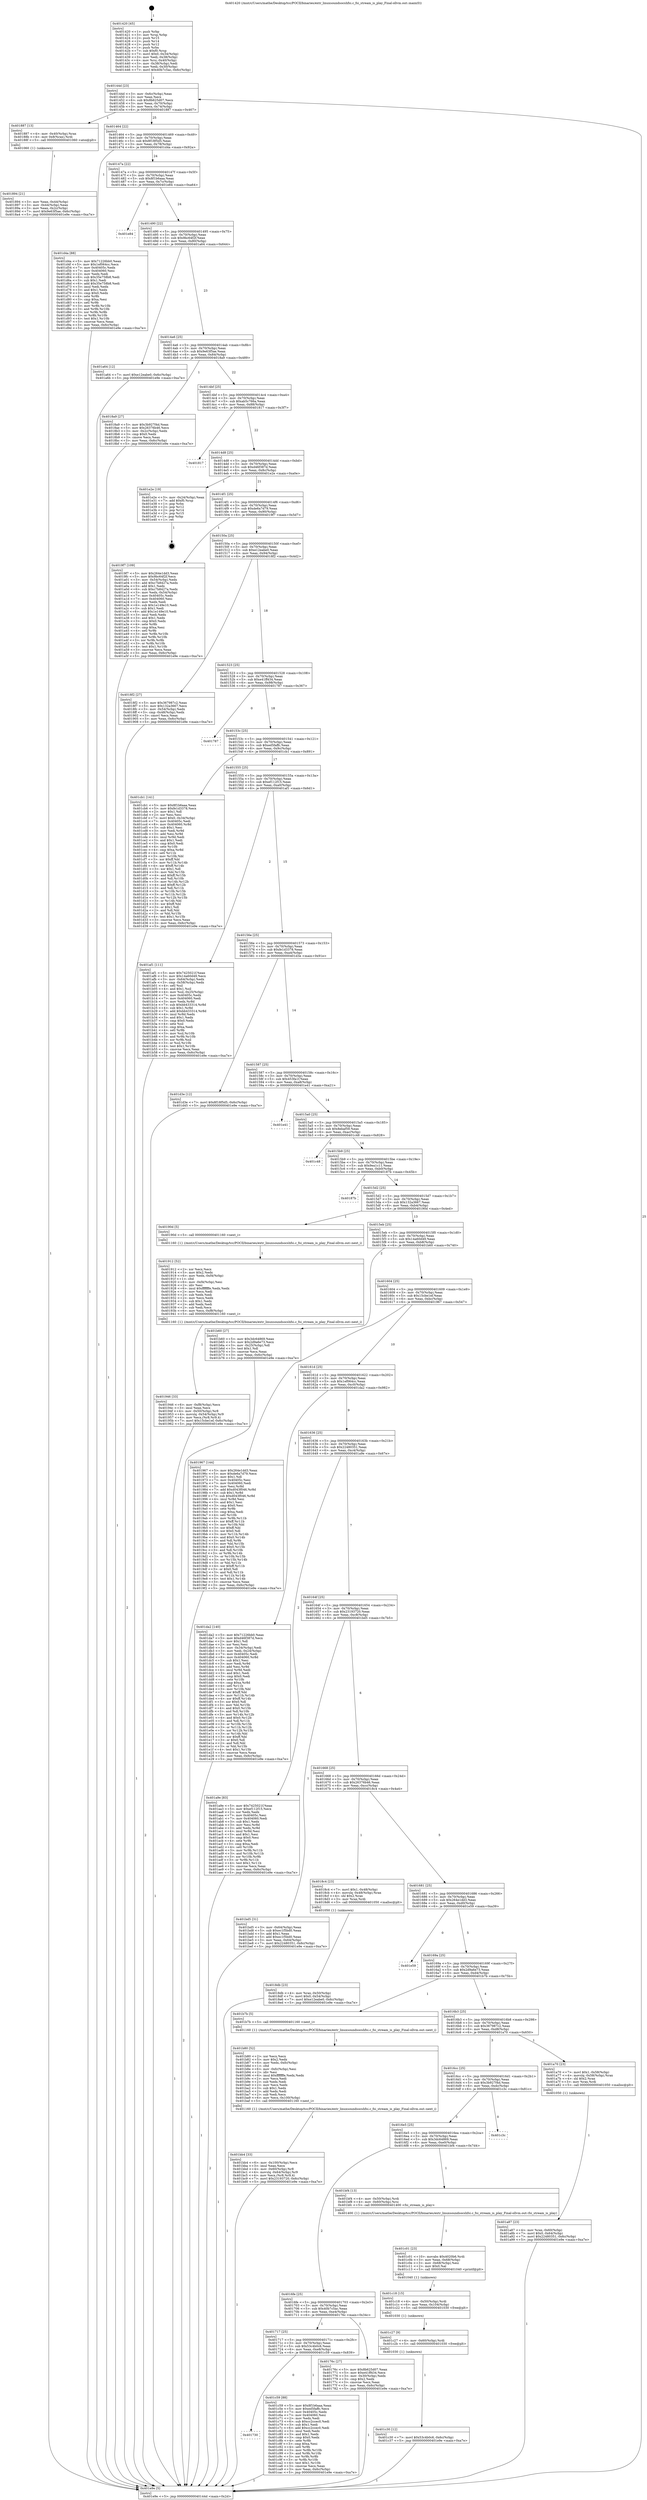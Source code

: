 digraph "0x401420" {
  label = "0x401420 (/mnt/c/Users/mathe/Desktop/tcc/POCII/binaries/extr_linuxsoundsocshfsi.c_fsi_stream_is_play_Final-ollvm.out::main(0))"
  labelloc = "t"
  node[shape=record]

  Entry [label="",width=0.3,height=0.3,shape=circle,fillcolor=black,style=filled]
  "0x40144d" [label="{
     0x40144d [23]\l
     | [instrs]\l
     &nbsp;&nbsp;0x40144d \<+3\>: mov -0x6c(%rbp),%eax\l
     &nbsp;&nbsp;0x401450 \<+2\>: mov %eax,%ecx\l
     &nbsp;&nbsp;0x401452 \<+6\>: sub $0x8b625d07,%ecx\l
     &nbsp;&nbsp;0x401458 \<+3\>: mov %eax,-0x70(%rbp)\l
     &nbsp;&nbsp;0x40145b \<+3\>: mov %ecx,-0x74(%rbp)\l
     &nbsp;&nbsp;0x40145e \<+6\>: je 0000000000401887 \<main+0x467\>\l
  }"]
  "0x401887" [label="{
     0x401887 [13]\l
     | [instrs]\l
     &nbsp;&nbsp;0x401887 \<+4\>: mov -0x40(%rbp),%rax\l
     &nbsp;&nbsp;0x40188b \<+4\>: mov 0x8(%rax),%rdi\l
     &nbsp;&nbsp;0x40188f \<+5\>: call 0000000000401060 \<atoi@plt\>\l
     | [calls]\l
     &nbsp;&nbsp;0x401060 \{1\} (unknown)\l
  }"]
  "0x401464" [label="{
     0x401464 [22]\l
     | [instrs]\l
     &nbsp;&nbsp;0x401464 \<+5\>: jmp 0000000000401469 \<main+0x49\>\l
     &nbsp;&nbsp;0x401469 \<+3\>: mov -0x70(%rbp),%eax\l
     &nbsp;&nbsp;0x40146c \<+5\>: sub $0x8f18f5d5,%eax\l
     &nbsp;&nbsp;0x401471 \<+3\>: mov %eax,-0x78(%rbp)\l
     &nbsp;&nbsp;0x401474 \<+6\>: je 0000000000401d4a \<main+0x92a\>\l
  }"]
  Exit [label="",width=0.3,height=0.3,shape=circle,fillcolor=black,style=filled,peripheries=2]
  "0x401d4a" [label="{
     0x401d4a [88]\l
     | [instrs]\l
     &nbsp;&nbsp;0x401d4a \<+5\>: mov $0x71226bb0,%eax\l
     &nbsp;&nbsp;0x401d4f \<+5\>: mov $0x1ef064cc,%ecx\l
     &nbsp;&nbsp;0x401d54 \<+7\>: mov 0x40405c,%edx\l
     &nbsp;&nbsp;0x401d5b \<+7\>: mov 0x404060,%esi\l
     &nbsp;&nbsp;0x401d62 \<+2\>: mov %edx,%edi\l
     &nbsp;&nbsp;0x401d64 \<+6\>: sub $0x35e758b8,%edi\l
     &nbsp;&nbsp;0x401d6a \<+3\>: sub $0x1,%edi\l
     &nbsp;&nbsp;0x401d6d \<+6\>: add $0x35e758b8,%edi\l
     &nbsp;&nbsp;0x401d73 \<+3\>: imul %edi,%edx\l
     &nbsp;&nbsp;0x401d76 \<+3\>: and $0x1,%edx\l
     &nbsp;&nbsp;0x401d79 \<+3\>: cmp $0x0,%edx\l
     &nbsp;&nbsp;0x401d7c \<+4\>: sete %r8b\l
     &nbsp;&nbsp;0x401d80 \<+3\>: cmp $0xa,%esi\l
     &nbsp;&nbsp;0x401d83 \<+4\>: setl %r9b\l
     &nbsp;&nbsp;0x401d87 \<+3\>: mov %r8b,%r10b\l
     &nbsp;&nbsp;0x401d8a \<+3\>: and %r9b,%r10b\l
     &nbsp;&nbsp;0x401d8d \<+3\>: xor %r9b,%r8b\l
     &nbsp;&nbsp;0x401d90 \<+3\>: or %r8b,%r10b\l
     &nbsp;&nbsp;0x401d93 \<+4\>: test $0x1,%r10b\l
     &nbsp;&nbsp;0x401d97 \<+3\>: cmovne %ecx,%eax\l
     &nbsp;&nbsp;0x401d9a \<+3\>: mov %eax,-0x6c(%rbp)\l
     &nbsp;&nbsp;0x401d9d \<+5\>: jmp 0000000000401e9e \<main+0xa7e\>\l
  }"]
  "0x40147a" [label="{
     0x40147a [22]\l
     | [instrs]\l
     &nbsp;&nbsp;0x40147a \<+5\>: jmp 000000000040147f \<main+0x5f\>\l
     &nbsp;&nbsp;0x40147f \<+3\>: mov -0x70(%rbp),%eax\l
     &nbsp;&nbsp;0x401482 \<+5\>: sub $0x8f1b6aaa,%eax\l
     &nbsp;&nbsp;0x401487 \<+3\>: mov %eax,-0x7c(%rbp)\l
     &nbsp;&nbsp;0x40148a \<+6\>: je 0000000000401e84 \<main+0xa64\>\l
  }"]
  "0x401730" [label="{
     0x401730\l
  }", style=dashed]
  "0x401e84" [label="{
     0x401e84\l
  }", style=dashed]
  "0x401490" [label="{
     0x401490 [22]\l
     | [instrs]\l
     &nbsp;&nbsp;0x401490 \<+5\>: jmp 0000000000401495 \<main+0x75\>\l
     &nbsp;&nbsp;0x401495 \<+3\>: mov -0x70(%rbp),%eax\l
     &nbsp;&nbsp;0x401498 \<+5\>: sub $0x9bc64f2f,%eax\l
     &nbsp;&nbsp;0x40149d \<+3\>: mov %eax,-0x80(%rbp)\l
     &nbsp;&nbsp;0x4014a0 \<+6\>: je 0000000000401a64 \<main+0x644\>\l
  }"]
  "0x401c59" [label="{
     0x401c59 [88]\l
     | [instrs]\l
     &nbsp;&nbsp;0x401c59 \<+5\>: mov $0x8f1b6aaa,%eax\l
     &nbsp;&nbsp;0x401c5e \<+5\>: mov $0xed5faffc,%ecx\l
     &nbsp;&nbsp;0x401c63 \<+7\>: mov 0x40405c,%edx\l
     &nbsp;&nbsp;0x401c6a \<+7\>: mov 0x404060,%esi\l
     &nbsp;&nbsp;0x401c71 \<+2\>: mov %edx,%edi\l
     &nbsp;&nbsp;0x401c73 \<+6\>: sub $0xcc2ccec0,%edi\l
     &nbsp;&nbsp;0x401c79 \<+3\>: sub $0x1,%edi\l
     &nbsp;&nbsp;0x401c7c \<+6\>: add $0xcc2ccec0,%edi\l
     &nbsp;&nbsp;0x401c82 \<+3\>: imul %edi,%edx\l
     &nbsp;&nbsp;0x401c85 \<+3\>: and $0x1,%edx\l
     &nbsp;&nbsp;0x401c88 \<+3\>: cmp $0x0,%edx\l
     &nbsp;&nbsp;0x401c8b \<+4\>: sete %r8b\l
     &nbsp;&nbsp;0x401c8f \<+3\>: cmp $0xa,%esi\l
     &nbsp;&nbsp;0x401c92 \<+4\>: setl %r9b\l
     &nbsp;&nbsp;0x401c96 \<+3\>: mov %r8b,%r10b\l
     &nbsp;&nbsp;0x401c99 \<+3\>: and %r9b,%r10b\l
     &nbsp;&nbsp;0x401c9c \<+3\>: xor %r9b,%r8b\l
     &nbsp;&nbsp;0x401c9f \<+3\>: or %r8b,%r10b\l
     &nbsp;&nbsp;0x401ca2 \<+4\>: test $0x1,%r10b\l
     &nbsp;&nbsp;0x401ca6 \<+3\>: cmovne %ecx,%eax\l
     &nbsp;&nbsp;0x401ca9 \<+3\>: mov %eax,-0x6c(%rbp)\l
     &nbsp;&nbsp;0x401cac \<+5\>: jmp 0000000000401e9e \<main+0xa7e\>\l
  }"]
  "0x401a64" [label="{
     0x401a64 [12]\l
     | [instrs]\l
     &nbsp;&nbsp;0x401a64 \<+7\>: movl $0xe12eabe0,-0x6c(%rbp)\l
     &nbsp;&nbsp;0x401a6b \<+5\>: jmp 0000000000401e9e \<main+0xa7e\>\l
  }"]
  "0x4014a6" [label="{
     0x4014a6 [25]\l
     | [instrs]\l
     &nbsp;&nbsp;0x4014a6 \<+5\>: jmp 00000000004014ab \<main+0x8b\>\l
     &nbsp;&nbsp;0x4014ab \<+3\>: mov -0x70(%rbp),%eax\l
     &nbsp;&nbsp;0x4014ae \<+5\>: sub $0x9e63f5ae,%eax\l
     &nbsp;&nbsp;0x4014b3 \<+6\>: mov %eax,-0x84(%rbp)\l
     &nbsp;&nbsp;0x4014b9 \<+6\>: je 00000000004018a9 \<main+0x489\>\l
  }"]
  "0x401c30" [label="{
     0x401c30 [12]\l
     | [instrs]\l
     &nbsp;&nbsp;0x401c30 \<+7\>: movl $0x53c4b0c6,-0x6c(%rbp)\l
     &nbsp;&nbsp;0x401c37 \<+5\>: jmp 0000000000401e9e \<main+0xa7e\>\l
  }"]
  "0x4018a9" [label="{
     0x4018a9 [27]\l
     | [instrs]\l
     &nbsp;&nbsp;0x4018a9 \<+5\>: mov $0x3b927f4d,%eax\l
     &nbsp;&nbsp;0x4018ae \<+5\>: mov $0x26376b46,%ecx\l
     &nbsp;&nbsp;0x4018b3 \<+3\>: mov -0x2c(%rbp),%edx\l
     &nbsp;&nbsp;0x4018b6 \<+3\>: cmp $0x0,%edx\l
     &nbsp;&nbsp;0x4018b9 \<+3\>: cmove %ecx,%eax\l
     &nbsp;&nbsp;0x4018bc \<+3\>: mov %eax,-0x6c(%rbp)\l
     &nbsp;&nbsp;0x4018bf \<+5\>: jmp 0000000000401e9e \<main+0xa7e\>\l
  }"]
  "0x4014bf" [label="{
     0x4014bf [25]\l
     | [instrs]\l
     &nbsp;&nbsp;0x4014bf \<+5\>: jmp 00000000004014c4 \<main+0xa4\>\l
     &nbsp;&nbsp;0x4014c4 \<+3\>: mov -0x70(%rbp),%eax\l
     &nbsp;&nbsp;0x4014c7 \<+5\>: sub $0xab5c766a,%eax\l
     &nbsp;&nbsp;0x4014cc \<+6\>: mov %eax,-0x88(%rbp)\l
     &nbsp;&nbsp;0x4014d2 \<+6\>: je 0000000000401817 \<main+0x3f7\>\l
  }"]
  "0x401c27" [label="{
     0x401c27 [9]\l
     | [instrs]\l
     &nbsp;&nbsp;0x401c27 \<+4\>: mov -0x60(%rbp),%rdi\l
     &nbsp;&nbsp;0x401c2b \<+5\>: call 0000000000401030 \<free@plt\>\l
     | [calls]\l
     &nbsp;&nbsp;0x401030 \{1\} (unknown)\l
  }"]
  "0x401817" [label="{
     0x401817\l
  }", style=dashed]
  "0x4014d8" [label="{
     0x4014d8 [25]\l
     | [instrs]\l
     &nbsp;&nbsp;0x4014d8 \<+5\>: jmp 00000000004014dd \<main+0xbd\>\l
     &nbsp;&nbsp;0x4014dd \<+3\>: mov -0x70(%rbp),%eax\l
     &nbsp;&nbsp;0x4014e0 \<+5\>: sub $0xd46f387d,%eax\l
     &nbsp;&nbsp;0x4014e5 \<+6\>: mov %eax,-0x8c(%rbp)\l
     &nbsp;&nbsp;0x4014eb \<+6\>: je 0000000000401e2e \<main+0xa0e\>\l
  }"]
  "0x401c18" [label="{
     0x401c18 [15]\l
     | [instrs]\l
     &nbsp;&nbsp;0x401c18 \<+4\>: mov -0x50(%rbp),%rdi\l
     &nbsp;&nbsp;0x401c1c \<+6\>: mov %eax,-0x104(%rbp)\l
     &nbsp;&nbsp;0x401c22 \<+5\>: call 0000000000401030 \<free@plt\>\l
     | [calls]\l
     &nbsp;&nbsp;0x401030 \{1\} (unknown)\l
  }"]
  "0x401e2e" [label="{
     0x401e2e [19]\l
     | [instrs]\l
     &nbsp;&nbsp;0x401e2e \<+3\>: mov -0x24(%rbp),%eax\l
     &nbsp;&nbsp;0x401e31 \<+7\>: add $0xf0,%rsp\l
     &nbsp;&nbsp;0x401e38 \<+1\>: pop %rbx\l
     &nbsp;&nbsp;0x401e39 \<+2\>: pop %r12\l
     &nbsp;&nbsp;0x401e3b \<+2\>: pop %r14\l
     &nbsp;&nbsp;0x401e3d \<+2\>: pop %r15\l
     &nbsp;&nbsp;0x401e3f \<+1\>: pop %rbp\l
     &nbsp;&nbsp;0x401e40 \<+1\>: ret\l
  }"]
  "0x4014f1" [label="{
     0x4014f1 [25]\l
     | [instrs]\l
     &nbsp;&nbsp;0x4014f1 \<+5\>: jmp 00000000004014f6 \<main+0xd6\>\l
     &nbsp;&nbsp;0x4014f6 \<+3\>: mov -0x70(%rbp),%eax\l
     &nbsp;&nbsp;0x4014f9 \<+5\>: sub $0xde6a7d79,%eax\l
     &nbsp;&nbsp;0x4014fe \<+6\>: mov %eax,-0x90(%rbp)\l
     &nbsp;&nbsp;0x401504 \<+6\>: je 00000000004019f7 \<main+0x5d7\>\l
  }"]
  "0x401c01" [label="{
     0x401c01 [23]\l
     | [instrs]\l
     &nbsp;&nbsp;0x401c01 \<+10\>: movabs $0x4020b6,%rdi\l
     &nbsp;&nbsp;0x401c0b \<+3\>: mov %eax,-0x68(%rbp)\l
     &nbsp;&nbsp;0x401c0e \<+3\>: mov -0x68(%rbp),%esi\l
     &nbsp;&nbsp;0x401c11 \<+2\>: mov $0x0,%al\l
     &nbsp;&nbsp;0x401c13 \<+5\>: call 0000000000401040 \<printf@plt\>\l
     | [calls]\l
     &nbsp;&nbsp;0x401040 \{1\} (unknown)\l
  }"]
  "0x4019f7" [label="{
     0x4019f7 [109]\l
     | [instrs]\l
     &nbsp;&nbsp;0x4019f7 \<+5\>: mov $0x264e1dd3,%eax\l
     &nbsp;&nbsp;0x4019fc \<+5\>: mov $0x9bc64f2f,%ecx\l
     &nbsp;&nbsp;0x401a01 \<+3\>: mov -0x54(%rbp),%edx\l
     &nbsp;&nbsp;0x401a04 \<+6\>: add $0xc7b8427a,%edx\l
     &nbsp;&nbsp;0x401a0a \<+3\>: add $0x1,%edx\l
     &nbsp;&nbsp;0x401a0d \<+6\>: sub $0xc7b8427a,%edx\l
     &nbsp;&nbsp;0x401a13 \<+3\>: mov %edx,-0x54(%rbp)\l
     &nbsp;&nbsp;0x401a16 \<+7\>: mov 0x40405c,%edx\l
     &nbsp;&nbsp;0x401a1d \<+7\>: mov 0x404060,%esi\l
     &nbsp;&nbsp;0x401a24 \<+2\>: mov %edx,%edi\l
     &nbsp;&nbsp;0x401a26 \<+6\>: sub $0x1e149e10,%edi\l
     &nbsp;&nbsp;0x401a2c \<+3\>: sub $0x1,%edi\l
     &nbsp;&nbsp;0x401a2f \<+6\>: add $0x1e149e10,%edi\l
     &nbsp;&nbsp;0x401a35 \<+3\>: imul %edi,%edx\l
     &nbsp;&nbsp;0x401a38 \<+3\>: and $0x1,%edx\l
     &nbsp;&nbsp;0x401a3b \<+3\>: cmp $0x0,%edx\l
     &nbsp;&nbsp;0x401a3e \<+4\>: sete %r8b\l
     &nbsp;&nbsp;0x401a42 \<+3\>: cmp $0xa,%esi\l
     &nbsp;&nbsp;0x401a45 \<+4\>: setl %r9b\l
     &nbsp;&nbsp;0x401a49 \<+3\>: mov %r8b,%r10b\l
     &nbsp;&nbsp;0x401a4c \<+3\>: and %r9b,%r10b\l
     &nbsp;&nbsp;0x401a4f \<+3\>: xor %r9b,%r8b\l
     &nbsp;&nbsp;0x401a52 \<+3\>: or %r8b,%r10b\l
     &nbsp;&nbsp;0x401a55 \<+4\>: test $0x1,%r10b\l
     &nbsp;&nbsp;0x401a59 \<+3\>: cmovne %ecx,%eax\l
     &nbsp;&nbsp;0x401a5c \<+3\>: mov %eax,-0x6c(%rbp)\l
     &nbsp;&nbsp;0x401a5f \<+5\>: jmp 0000000000401e9e \<main+0xa7e\>\l
  }"]
  "0x40150a" [label="{
     0x40150a [25]\l
     | [instrs]\l
     &nbsp;&nbsp;0x40150a \<+5\>: jmp 000000000040150f \<main+0xef\>\l
     &nbsp;&nbsp;0x40150f \<+3\>: mov -0x70(%rbp),%eax\l
     &nbsp;&nbsp;0x401512 \<+5\>: sub $0xe12eabe0,%eax\l
     &nbsp;&nbsp;0x401517 \<+6\>: mov %eax,-0x94(%rbp)\l
     &nbsp;&nbsp;0x40151d \<+6\>: je 00000000004018f2 \<main+0x4d2\>\l
  }"]
  "0x401bb4" [label="{
     0x401bb4 [33]\l
     | [instrs]\l
     &nbsp;&nbsp;0x401bb4 \<+6\>: mov -0x100(%rbp),%ecx\l
     &nbsp;&nbsp;0x401bba \<+3\>: imul %eax,%ecx\l
     &nbsp;&nbsp;0x401bbd \<+4\>: mov -0x60(%rbp),%r8\l
     &nbsp;&nbsp;0x401bc1 \<+4\>: movslq -0x64(%rbp),%r9\l
     &nbsp;&nbsp;0x401bc5 \<+4\>: mov %ecx,(%r8,%r9,4)\l
     &nbsp;&nbsp;0x401bc9 \<+7\>: movl $0x23193720,-0x6c(%rbp)\l
     &nbsp;&nbsp;0x401bd0 \<+5\>: jmp 0000000000401e9e \<main+0xa7e\>\l
  }"]
  "0x4018f2" [label="{
     0x4018f2 [27]\l
     | [instrs]\l
     &nbsp;&nbsp;0x4018f2 \<+5\>: mov $0x367987c2,%eax\l
     &nbsp;&nbsp;0x4018f7 \<+5\>: mov $0x132a3667,%ecx\l
     &nbsp;&nbsp;0x4018fc \<+3\>: mov -0x54(%rbp),%edx\l
     &nbsp;&nbsp;0x4018ff \<+3\>: cmp -0x48(%rbp),%edx\l
     &nbsp;&nbsp;0x401902 \<+3\>: cmovl %ecx,%eax\l
     &nbsp;&nbsp;0x401905 \<+3\>: mov %eax,-0x6c(%rbp)\l
     &nbsp;&nbsp;0x401908 \<+5\>: jmp 0000000000401e9e \<main+0xa7e\>\l
  }"]
  "0x401523" [label="{
     0x401523 [25]\l
     | [instrs]\l
     &nbsp;&nbsp;0x401523 \<+5\>: jmp 0000000000401528 \<main+0x108\>\l
     &nbsp;&nbsp;0x401528 \<+3\>: mov -0x70(%rbp),%eax\l
     &nbsp;&nbsp;0x40152b \<+5\>: sub $0xe41ff434,%eax\l
     &nbsp;&nbsp;0x401530 \<+6\>: mov %eax,-0x98(%rbp)\l
     &nbsp;&nbsp;0x401536 \<+6\>: je 0000000000401787 \<main+0x367\>\l
  }"]
  "0x401b80" [label="{
     0x401b80 [52]\l
     | [instrs]\l
     &nbsp;&nbsp;0x401b80 \<+2\>: xor %ecx,%ecx\l
     &nbsp;&nbsp;0x401b82 \<+5\>: mov $0x2,%edx\l
     &nbsp;&nbsp;0x401b87 \<+6\>: mov %edx,-0xfc(%rbp)\l
     &nbsp;&nbsp;0x401b8d \<+1\>: cltd\l
     &nbsp;&nbsp;0x401b8e \<+6\>: mov -0xfc(%rbp),%esi\l
     &nbsp;&nbsp;0x401b94 \<+2\>: idiv %esi\l
     &nbsp;&nbsp;0x401b96 \<+6\>: imul $0xfffffffe,%edx,%edx\l
     &nbsp;&nbsp;0x401b9c \<+2\>: mov %ecx,%edi\l
     &nbsp;&nbsp;0x401b9e \<+2\>: sub %edx,%edi\l
     &nbsp;&nbsp;0x401ba0 \<+2\>: mov %ecx,%edx\l
     &nbsp;&nbsp;0x401ba2 \<+3\>: sub $0x1,%edx\l
     &nbsp;&nbsp;0x401ba5 \<+2\>: add %edx,%edi\l
     &nbsp;&nbsp;0x401ba7 \<+2\>: sub %edi,%ecx\l
     &nbsp;&nbsp;0x401ba9 \<+6\>: mov %ecx,-0x100(%rbp)\l
     &nbsp;&nbsp;0x401baf \<+5\>: call 0000000000401160 \<next_i\>\l
     | [calls]\l
     &nbsp;&nbsp;0x401160 \{1\} (/mnt/c/Users/mathe/Desktop/tcc/POCII/binaries/extr_linuxsoundsocshfsi.c_fsi_stream_is_play_Final-ollvm.out::next_i)\l
  }"]
  "0x401787" [label="{
     0x401787\l
  }", style=dashed]
  "0x40153c" [label="{
     0x40153c [25]\l
     | [instrs]\l
     &nbsp;&nbsp;0x40153c \<+5\>: jmp 0000000000401541 \<main+0x121\>\l
     &nbsp;&nbsp;0x401541 \<+3\>: mov -0x70(%rbp),%eax\l
     &nbsp;&nbsp;0x401544 \<+5\>: sub $0xed5faffc,%eax\l
     &nbsp;&nbsp;0x401549 \<+6\>: mov %eax,-0x9c(%rbp)\l
     &nbsp;&nbsp;0x40154f \<+6\>: je 0000000000401cb1 \<main+0x891\>\l
  }"]
  "0x401a87" [label="{
     0x401a87 [23]\l
     | [instrs]\l
     &nbsp;&nbsp;0x401a87 \<+4\>: mov %rax,-0x60(%rbp)\l
     &nbsp;&nbsp;0x401a8b \<+7\>: movl $0x0,-0x64(%rbp)\l
     &nbsp;&nbsp;0x401a92 \<+7\>: movl $0x22480351,-0x6c(%rbp)\l
     &nbsp;&nbsp;0x401a99 \<+5\>: jmp 0000000000401e9e \<main+0xa7e\>\l
  }"]
  "0x401cb1" [label="{
     0x401cb1 [141]\l
     | [instrs]\l
     &nbsp;&nbsp;0x401cb1 \<+5\>: mov $0x8f1b6aaa,%eax\l
     &nbsp;&nbsp;0x401cb6 \<+5\>: mov $0xfe1d3378,%ecx\l
     &nbsp;&nbsp;0x401cbb \<+2\>: mov $0x1,%dl\l
     &nbsp;&nbsp;0x401cbd \<+2\>: xor %esi,%esi\l
     &nbsp;&nbsp;0x401cbf \<+7\>: movl $0x0,-0x34(%rbp)\l
     &nbsp;&nbsp;0x401cc6 \<+7\>: mov 0x40405c,%edi\l
     &nbsp;&nbsp;0x401ccd \<+8\>: mov 0x404060,%r8d\l
     &nbsp;&nbsp;0x401cd5 \<+3\>: sub $0x1,%esi\l
     &nbsp;&nbsp;0x401cd8 \<+3\>: mov %edi,%r9d\l
     &nbsp;&nbsp;0x401cdb \<+3\>: add %esi,%r9d\l
     &nbsp;&nbsp;0x401cde \<+4\>: imul %r9d,%edi\l
     &nbsp;&nbsp;0x401ce2 \<+3\>: and $0x1,%edi\l
     &nbsp;&nbsp;0x401ce5 \<+3\>: cmp $0x0,%edi\l
     &nbsp;&nbsp;0x401ce8 \<+4\>: sete %r10b\l
     &nbsp;&nbsp;0x401cec \<+4\>: cmp $0xa,%r8d\l
     &nbsp;&nbsp;0x401cf0 \<+4\>: setl %r11b\l
     &nbsp;&nbsp;0x401cf4 \<+3\>: mov %r10b,%bl\l
     &nbsp;&nbsp;0x401cf7 \<+3\>: xor $0xff,%bl\l
     &nbsp;&nbsp;0x401cfa \<+3\>: mov %r11b,%r14b\l
     &nbsp;&nbsp;0x401cfd \<+4\>: xor $0xff,%r14b\l
     &nbsp;&nbsp;0x401d01 \<+3\>: xor $0x1,%dl\l
     &nbsp;&nbsp;0x401d04 \<+3\>: mov %bl,%r15b\l
     &nbsp;&nbsp;0x401d07 \<+4\>: and $0xff,%r15b\l
     &nbsp;&nbsp;0x401d0b \<+3\>: and %dl,%r10b\l
     &nbsp;&nbsp;0x401d0e \<+3\>: mov %r14b,%r12b\l
     &nbsp;&nbsp;0x401d11 \<+4\>: and $0xff,%r12b\l
     &nbsp;&nbsp;0x401d15 \<+3\>: and %dl,%r11b\l
     &nbsp;&nbsp;0x401d18 \<+3\>: or %r10b,%r15b\l
     &nbsp;&nbsp;0x401d1b \<+3\>: or %r11b,%r12b\l
     &nbsp;&nbsp;0x401d1e \<+3\>: xor %r12b,%r15b\l
     &nbsp;&nbsp;0x401d21 \<+3\>: or %r14b,%bl\l
     &nbsp;&nbsp;0x401d24 \<+3\>: xor $0xff,%bl\l
     &nbsp;&nbsp;0x401d27 \<+3\>: or $0x1,%dl\l
     &nbsp;&nbsp;0x401d2a \<+2\>: and %dl,%bl\l
     &nbsp;&nbsp;0x401d2c \<+3\>: or %bl,%r15b\l
     &nbsp;&nbsp;0x401d2f \<+4\>: test $0x1,%r15b\l
     &nbsp;&nbsp;0x401d33 \<+3\>: cmovne %ecx,%eax\l
     &nbsp;&nbsp;0x401d36 \<+3\>: mov %eax,-0x6c(%rbp)\l
     &nbsp;&nbsp;0x401d39 \<+5\>: jmp 0000000000401e9e \<main+0xa7e\>\l
  }"]
  "0x401555" [label="{
     0x401555 [25]\l
     | [instrs]\l
     &nbsp;&nbsp;0x401555 \<+5\>: jmp 000000000040155a \<main+0x13a\>\l
     &nbsp;&nbsp;0x40155a \<+3\>: mov -0x70(%rbp),%eax\l
     &nbsp;&nbsp;0x40155d \<+5\>: sub $0xef112f15,%eax\l
     &nbsp;&nbsp;0x401562 \<+6\>: mov %eax,-0xa0(%rbp)\l
     &nbsp;&nbsp;0x401568 \<+6\>: je 0000000000401af1 \<main+0x6d1\>\l
  }"]
  "0x401946" [label="{
     0x401946 [33]\l
     | [instrs]\l
     &nbsp;&nbsp;0x401946 \<+6\>: mov -0xf8(%rbp),%ecx\l
     &nbsp;&nbsp;0x40194c \<+3\>: imul %eax,%ecx\l
     &nbsp;&nbsp;0x40194f \<+4\>: mov -0x50(%rbp),%r8\l
     &nbsp;&nbsp;0x401953 \<+4\>: movslq -0x54(%rbp),%r9\l
     &nbsp;&nbsp;0x401957 \<+4\>: mov %ecx,(%r8,%r9,4)\l
     &nbsp;&nbsp;0x40195b \<+7\>: movl $0x15cbe1ef,-0x6c(%rbp)\l
     &nbsp;&nbsp;0x401962 \<+5\>: jmp 0000000000401e9e \<main+0xa7e\>\l
  }"]
  "0x401af1" [label="{
     0x401af1 [111]\l
     | [instrs]\l
     &nbsp;&nbsp;0x401af1 \<+5\>: mov $0x7425021f,%eax\l
     &nbsp;&nbsp;0x401af6 \<+5\>: mov $0x14a60d49,%ecx\l
     &nbsp;&nbsp;0x401afb \<+3\>: mov -0x64(%rbp),%edx\l
     &nbsp;&nbsp;0x401afe \<+3\>: cmp -0x58(%rbp),%edx\l
     &nbsp;&nbsp;0x401b01 \<+4\>: setl %sil\l
     &nbsp;&nbsp;0x401b05 \<+4\>: and $0x1,%sil\l
     &nbsp;&nbsp;0x401b09 \<+4\>: mov %sil,-0x25(%rbp)\l
     &nbsp;&nbsp;0x401b0d \<+7\>: mov 0x40405c,%edx\l
     &nbsp;&nbsp;0x401b14 \<+7\>: mov 0x404060,%edi\l
     &nbsp;&nbsp;0x401b1b \<+3\>: mov %edx,%r8d\l
     &nbsp;&nbsp;0x401b1e \<+7\>: sub $0xbb433314,%r8d\l
     &nbsp;&nbsp;0x401b25 \<+4\>: sub $0x1,%r8d\l
     &nbsp;&nbsp;0x401b29 \<+7\>: add $0xbb433314,%r8d\l
     &nbsp;&nbsp;0x401b30 \<+4\>: imul %r8d,%edx\l
     &nbsp;&nbsp;0x401b34 \<+3\>: and $0x1,%edx\l
     &nbsp;&nbsp;0x401b37 \<+3\>: cmp $0x0,%edx\l
     &nbsp;&nbsp;0x401b3a \<+4\>: sete %sil\l
     &nbsp;&nbsp;0x401b3e \<+3\>: cmp $0xa,%edi\l
     &nbsp;&nbsp;0x401b41 \<+4\>: setl %r9b\l
     &nbsp;&nbsp;0x401b45 \<+3\>: mov %sil,%r10b\l
     &nbsp;&nbsp;0x401b48 \<+3\>: and %r9b,%r10b\l
     &nbsp;&nbsp;0x401b4b \<+3\>: xor %r9b,%sil\l
     &nbsp;&nbsp;0x401b4e \<+3\>: or %sil,%r10b\l
     &nbsp;&nbsp;0x401b51 \<+4\>: test $0x1,%r10b\l
     &nbsp;&nbsp;0x401b55 \<+3\>: cmovne %ecx,%eax\l
     &nbsp;&nbsp;0x401b58 \<+3\>: mov %eax,-0x6c(%rbp)\l
     &nbsp;&nbsp;0x401b5b \<+5\>: jmp 0000000000401e9e \<main+0xa7e\>\l
  }"]
  "0x40156e" [label="{
     0x40156e [25]\l
     | [instrs]\l
     &nbsp;&nbsp;0x40156e \<+5\>: jmp 0000000000401573 \<main+0x153\>\l
     &nbsp;&nbsp;0x401573 \<+3\>: mov -0x70(%rbp),%eax\l
     &nbsp;&nbsp;0x401576 \<+5\>: sub $0xfe1d3378,%eax\l
     &nbsp;&nbsp;0x40157b \<+6\>: mov %eax,-0xa4(%rbp)\l
     &nbsp;&nbsp;0x401581 \<+6\>: je 0000000000401d3e \<main+0x91e\>\l
  }"]
  "0x401912" [label="{
     0x401912 [52]\l
     | [instrs]\l
     &nbsp;&nbsp;0x401912 \<+2\>: xor %ecx,%ecx\l
     &nbsp;&nbsp;0x401914 \<+5\>: mov $0x2,%edx\l
     &nbsp;&nbsp;0x401919 \<+6\>: mov %edx,-0xf4(%rbp)\l
     &nbsp;&nbsp;0x40191f \<+1\>: cltd\l
     &nbsp;&nbsp;0x401920 \<+6\>: mov -0xf4(%rbp),%esi\l
     &nbsp;&nbsp;0x401926 \<+2\>: idiv %esi\l
     &nbsp;&nbsp;0x401928 \<+6\>: imul $0xfffffffe,%edx,%edx\l
     &nbsp;&nbsp;0x40192e \<+2\>: mov %ecx,%edi\l
     &nbsp;&nbsp;0x401930 \<+2\>: sub %edx,%edi\l
     &nbsp;&nbsp;0x401932 \<+2\>: mov %ecx,%edx\l
     &nbsp;&nbsp;0x401934 \<+3\>: sub $0x1,%edx\l
     &nbsp;&nbsp;0x401937 \<+2\>: add %edx,%edi\l
     &nbsp;&nbsp;0x401939 \<+2\>: sub %edi,%ecx\l
     &nbsp;&nbsp;0x40193b \<+6\>: mov %ecx,-0xf8(%rbp)\l
     &nbsp;&nbsp;0x401941 \<+5\>: call 0000000000401160 \<next_i\>\l
     | [calls]\l
     &nbsp;&nbsp;0x401160 \{1\} (/mnt/c/Users/mathe/Desktop/tcc/POCII/binaries/extr_linuxsoundsocshfsi.c_fsi_stream_is_play_Final-ollvm.out::next_i)\l
  }"]
  "0x401d3e" [label="{
     0x401d3e [12]\l
     | [instrs]\l
     &nbsp;&nbsp;0x401d3e \<+7\>: movl $0x8f18f5d5,-0x6c(%rbp)\l
     &nbsp;&nbsp;0x401d45 \<+5\>: jmp 0000000000401e9e \<main+0xa7e\>\l
  }"]
  "0x401587" [label="{
     0x401587 [25]\l
     | [instrs]\l
     &nbsp;&nbsp;0x401587 \<+5\>: jmp 000000000040158c \<main+0x16c\>\l
     &nbsp;&nbsp;0x40158c \<+3\>: mov -0x70(%rbp),%eax\l
     &nbsp;&nbsp;0x40158f \<+5\>: sub $0x453fa1f,%eax\l
     &nbsp;&nbsp;0x401594 \<+6\>: mov %eax,-0xa8(%rbp)\l
     &nbsp;&nbsp;0x40159a \<+6\>: je 0000000000401e41 \<main+0xa21\>\l
  }"]
  "0x4018db" [label="{
     0x4018db [23]\l
     | [instrs]\l
     &nbsp;&nbsp;0x4018db \<+4\>: mov %rax,-0x50(%rbp)\l
     &nbsp;&nbsp;0x4018df \<+7\>: movl $0x0,-0x54(%rbp)\l
     &nbsp;&nbsp;0x4018e6 \<+7\>: movl $0xe12eabe0,-0x6c(%rbp)\l
     &nbsp;&nbsp;0x4018ed \<+5\>: jmp 0000000000401e9e \<main+0xa7e\>\l
  }"]
  "0x401e41" [label="{
     0x401e41\l
  }", style=dashed]
  "0x4015a0" [label="{
     0x4015a0 [25]\l
     | [instrs]\l
     &nbsp;&nbsp;0x4015a0 \<+5\>: jmp 00000000004015a5 \<main+0x185\>\l
     &nbsp;&nbsp;0x4015a5 \<+3\>: mov -0x70(%rbp),%eax\l
     &nbsp;&nbsp;0x4015a8 \<+5\>: sub $0x8ebaf59,%eax\l
     &nbsp;&nbsp;0x4015ad \<+6\>: mov %eax,-0xac(%rbp)\l
     &nbsp;&nbsp;0x4015b3 \<+6\>: je 0000000000401c48 \<main+0x828\>\l
  }"]
  "0x401894" [label="{
     0x401894 [21]\l
     | [instrs]\l
     &nbsp;&nbsp;0x401894 \<+3\>: mov %eax,-0x44(%rbp)\l
     &nbsp;&nbsp;0x401897 \<+3\>: mov -0x44(%rbp),%eax\l
     &nbsp;&nbsp;0x40189a \<+3\>: mov %eax,-0x2c(%rbp)\l
     &nbsp;&nbsp;0x40189d \<+7\>: movl $0x9e63f5ae,-0x6c(%rbp)\l
     &nbsp;&nbsp;0x4018a4 \<+5\>: jmp 0000000000401e9e \<main+0xa7e\>\l
  }"]
  "0x401c48" [label="{
     0x401c48\l
  }", style=dashed]
  "0x4015b9" [label="{
     0x4015b9 [25]\l
     | [instrs]\l
     &nbsp;&nbsp;0x4015b9 \<+5\>: jmp 00000000004015be \<main+0x19e\>\l
     &nbsp;&nbsp;0x4015be \<+3\>: mov -0x70(%rbp),%eax\l
     &nbsp;&nbsp;0x4015c1 \<+5\>: sub $0x9ea1c11,%eax\l
     &nbsp;&nbsp;0x4015c6 \<+6\>: mov %eax,-0xb0(%rbp)\l
     &nbsp;&nbsp;0x4015cc \<+6\>: je 000000000040187b \<main+0x45b\>\l
  }"]
  "0x401420" [label="{
     0x401420 [45]\l
     | [instrs]\l
     &nbsp;&nbsp;0x401420 \<+1\>: push %rbp\l
     &nbsp;&nbsp;0x401421 \<+3\>: mov %rsp,%rbp\l
     &nbsp;&nbsp;0x401424 \<+2\>: push %r15\l
     &nbsp;&nbsp;0x401426 \<+2\>: push %r14\l
     &nbsp;&nbsp;0x401428 \<+2\>: push %r12\l
     &nbsp;&nbsp;0x40142a \<+1\>: push %rbx\l
     &nbsp;&nbsp;0x40142b \<+7\>: sub $0xf0,%rsp\l
     &nbsp;&nbsp;0x401432 \<+7\>: movl $0x0,-0x34(%rbp)\l
     &nbsp;&nbsp;0x401439 \<+3\>: mov %edi,-0x38(%rbp)\l
     &nbsp;&nbsp;0x40143c \<+4\>: mov %rsi,-0x40(%rbp)\l
     &nbsp;&nbsp;0x401440 \<+3\>: mov -0x38(%rbp),%edi\l
     &nbsp;&nbsp;0x401443 \<+3\>: mov %edi,-0x30(%rbp)\l
     &nbsp;&nbsp;0x401446 \<+7\>: movl $0x40b7c5ac,-0x6c(%rbp)\l
  }"]
  "0x40187b" [label="{
     0x40187b\l
  }", style=dashed]
  "0x4015d2" [label="{
     0x4015d2 [25]\l
     | [instrs]\l
     &nbsp;&nbsp;0x4015d2 \<+5\>: jmp 00000000004015d7 \<main+0x1b7\>\l
     &nbsp;&nbsp;0x4015d7 \<+3\>: mov -0x70(%rbp),%eax\l
     &nbsp;&nbsp;0x4015da \<+5\>: sub $0x132a3667,%eax\l
     &nbsp;&nbsp;0x4015df \<+6\>: mov %eax,-0xb4(%rbp)\l
     &nbsp;&nbsp;0x4015e5 \<+6\>: je 000000000040190d \<main+0x4ed\>\l
  }"]
  "0x401e9e" [label="{
     0x401e9e [5]\l
     | [instrs]\l
     &nbsp;&nbsp;0x401e9e \<+5\>: jmp 000000000040144d \<main+0x2d\>\l
  }"]
  "0x40190d" [label="{
     0x40190d [5]\l
     | [instrs]\l
     &nbsp;&nbsp;0x40190d \<+5\>: call 0000000000401160 \<next_i\>\l
     | [calls]\l
     &nbsp;&nbsp;0x401160 \{1\} (/mnt/c/Users/mathe/Desktop/tcc/POCII/binaries/extr_linuxsoundsocshfsi.c_fsi_stream_is_play_Final-ollvm.out::next_i)\l
  }"]
  "0x4015eb" [label="{
     0x4015eb [25]\l
     | [instrs]\l
     &nbsp;&nbsp;0x4015eb \<+5\>: jmp 00000000004015f0 \<main+0x1d0\>\l
     &nbsp;&nbsp;0x4015f0 \<+3\>: mov -0x70(%rbp),%eax\l
     &nbsp;&nbsp;0x4015f3 \<+5\>: sub $0x14a60d49,%eax\l
     &nbsp;&nbsp;0x4015f8 \<+6\>: mov %eax,-0xb8(%rbp)\l
     &nbsp;&nbsp;0x4015fe \<+6\>: je 0000000000401b60 \<main+0x740\>\l
  }"]
  "0x401717" [label="{
     0x401717 [25]\l
     | [instrs]\l
     &nbsp;&nbsp;0x401717 \<+5\>: jmp 000000000040171c \<main+0x2fc\>\l
     &nbsp;&nbsp;0x40171c \<+3\>: mov -0x70(%rbp),%eax\l
     &nbsp;&nbsp;0x40171f \<+5\>: sub $0x53c4b0c6,%eax\l
     &nbsp;&nbsp;0x401724 \<+6\>: mov %eax,-0xe8(%rbp)\l
     &nbsp;&nbsp;0x40172a \<+6\>: je 0000000000401c59 \<main+0x839\>\l
  }"]
  "0x401b60" [label="{
     0x401b60 [27]\l
     | [instrs]\l
     &nbsp;&nbsp;0x401b60 \<+5\>: mov $0x3dc64869,%eax\l
     &nbsp;&nbsp;0x401b65 \<+5\>: mov $0x2d9a6e73,%ecx\l
     &nbsp;&nbsp;0x401b6a \<+3\>: mov -0x25(%rbp),%dl\l
     &nbsp;&nbsp;0x401b6d \<+3\>: test $0x1,%dl\l
     &nbsp;&nbsp;0x401b70 \<+3\>: cmovne %ecx,%eax\l
     &nbsp;&nbsp;0x401b73 \<+3\>: mov %eax,-0x6c(%rbp)\l
     &nbsp;&nbsp;0x401b76 \<+5\>: jmp 0000000000401e9e \<main+0xa7e\>\l
  }"]
  "0x401604" [label="{
     0x401604 [25]\l
     | [instrs]\l
     &nbsp;&nbsp;0x401604 \<+5\>: jmp 0000000000401609 \<main+0x1e9\>\l
     &nbsp;&nbsp;0x401609 \<+3\>: mov -0x70(%rbp),%eax\l
     &nbsp;&nbsp;0x40160c \<+5\>: sub $0x15cbe1ef,%eax\l
     &nbsp;&nbsp;0x401611 \<+6\>: mov %eax,-0xbc(%rbp)\l
     &nbsp;&nbsp;0x401617 \<+6\>: je 0000000000401967 \<main+0x547\>\l
  }"]
  "0x40176c" [label="{
     0x40176c [27]\l
     | [instrs]\l
     &nbsp;&nbsp;0x40176c \<+5\>: mov $0x8b625d07,%eax\l
     &nbsp;&nbsp;0x401771 \<+5\>: mov $0xe41ff434,%ecx\l
     &nbsp;&nbsp;0x401776 \<+3\>: mov -0x30(%rbp),%edx\l
     &nbsp;&nbsp;0x401779 \<+3\>: cmp $0x2,%edx\l
     &nbsp;&nbsp;0x40177c \<+3\>: cmovne %ecx,%eax\l
     &nbsp;&nbsp;0x40177f \<+3\>: mov %eax,-0x6c(%rbp)\l
     &nbsp;&nbsp;0x401782 \<+5\>: jmp 0000000000401e9e \<main+0xa7e\>\l
  }"]
  "0x401967" [label="{
     0x401967 [144]\l
     | [instrs]\l
     &nbsp;&nbsp;0x401967 \<+5\>: mov $0x264e1dd3,%eax\l
     &nbsp;&nbsp;0x40196c \<+5\>: mov $0xde6a7d79,%ecx\l
     &nbsp;&nbsp;0x401971 \<+2\>: mov $0x1,%dl\l
     &nbsp;&nbsp;0x401973 \<+7\>: mov 0x40405c,%esi\l
     &nbsp;&nbsp;0x40197a \<+7\>: mov 0x404060,%edi\l
     &nbsp;&nbsp;0x401981 \<+3\>: mov %esi,%r8d\l
     &nbsp;&nbsp;0x401984 \<+7\>: add $0xd043f046,%r8d\l
     &nbsp;&nbsp;0x40198b \<+4\>: sub $0x1,%r8d\l
     &nbsp;&nbsp;0x40198f \<+7\>: sub $0xd043f046,%r8d\l
     &nbsp;&nbsp;0x401996 \<+4\>: imul %r8d,%esi\l
     &nbsp;&nbsp;0x40199a \<+3\>: and $0x1,%esi\l
     &nbsp;&nbsp;0x40199d \<+3\>: cmp $0x0,%esi\l
     &nbsp;&nbsp;0x4019a0 \<+4\>: sete %r9b\l
     &nbsp;&nbsp;0x4019a4 \<+3\>: cmp $0xa,%edi\l
     &nbsp;&nbsp;0x4019a7 \<+4\>: setl %r10b\l
     &nbsp;&nbsp;0x4019ab \<+3\>: mov %r9b,%r11b\l
     &nbsp;&nbsp;0x4019ae \<+4\>: xor $0xff,%r11b\l
     &nbsp;&nbsp;0x4019b2 \<+3\>: mov %r10b,%bl\l
     &nbsp;&nbsp;0x4019b5 \<+3\>: xor $0xff,%bl\l
     &nbsp;&nbsp;0x4019b8 \<+3\>: xor $0x0,%dl\l
     &nbsp;&nbsp;0x4019bb \<+3\>: mov %r11b,%r14b\l
     &nbsp;&nbsp;0x4019be \<+4\>: and $0x0,%r14b\l
     &nbsp;&nbsp;0x4019c2 \<+3\>: and %dl,%r9b\l
     &nbsp;&nbsp;0x4019c5 \<+3\>: mov %bl,%r15b\l
     &nbsp;&nbsp;0x4019c8 \<+4\>: and $0x0,%r15b\l
     &nbsp;&nbsp;0x4019cc \<+3\>: and %dl,%r10b\l
     &nbsp;&nbsp;0x4019cf \<+3\>: or %r9b,%r14b\l
     &nbsp;&nbsp;0x4019d2 \<+3\>: or %r10b,%r15b\l
     &nbsp;&nbsp;0x4019d5 \<+3\>: xor %r15b,%r14b\l
     &nbsp;&nbsp;0x4019d8 \<+3\>: or %bl,%r11b\l
     &nbsp;&nbsp;0x4019db \<+4\>: xor $0xff,%r11b\l
     &nbsp;&nbsp;0x4019df \<+3\>: or $0x0,%dl\l
     &nbsp;&nbsp;0x4019e2 \<+3\>: and %dl,%r11b\l
     &nbsp;&nbsp;0x4019e5 \<+3\>: or %r11b,%r14b\l
     &nbsp;&nbsp;0x4019e8 \<+4\>: test $0x1,%r14b\l
     &nbsp;&nbsp;0x4019ec \<+3\>: cmovne %ecx,%eax\l
     &nbsp;&nbsp;0x4019ef \<+3\>: mov %eax,-0x6c(%rbp)\l
     &nbsp;&nbsp;0x4019f2 \<+5\>: jmp 0000000000401e9e \<main+0xa7e\>\l
  }"]
  "0x40161d" [label="{
     0x40161d [25]\l
     | [instrs]\l
     &nbsp;&nbsp;0x40161d \<+5\>: jmp 0000000000401622 \<main+0x202\>\l
     &nbsp;&nbsp;0x401622 \<+3\>: mov -0x70(%rbp),%eax\l
     &nbsp;&nbsp;0x401625 \<+5\>: sub $0x1ef064cc,%eax\l
     &nbsp;&nbsp;0x40162a \<+6\>: mov %eax,-0xc0(%rbp)\l
     &nbsp;&nbsp;0x401630 \<+6\>: je 0000000000401da2 \<main+0x982\>\l
  }"]
  "0x4016fe" [label="{
     0x4016fe [25]\l
     | [instrs]\l
     &nbsp;&nbsp;0x4016fe \<+5\>: jmp 0000000000401703 \<main+0x2e3\>\l
     &nbsp;&nbsp;0x401703 \<+3\>: mov -0x70(%rbp),%eax\l
     &nbsp;&nbsp;0x401706 \<+5\>: sub $0x40b7c5ac,%eax\l
     &nbsp;&nbsp;0x40170b \<+6\>: mov %eax,-0xe4(%rbp)\l
     &nbsp;&nbsp;0x401711 \<+6\>: je 000000000040176c \<main+0x34c\>\l
  }"]
  "0x401da2" [label="{
     0x401da2 [140]\l
     | [instrs]\l
     &nbsp;&nbsp;0x401da2 \<+5\>: mov $0x71226bb0,%eax\l
     &nbsp;&nbsp;0x401da7 \<+5\>: mov $0xd46f387d,%ecx\l
     &nbsp;&nbsp;0x401dac \<+2\>: mov $0x1,%dl\l
     &nbsp;&nbsp;0x401dae \<+2\>: xor %esi,%esi\l
     &nbsp;&nbsp;0x401db0 \<+3\>: mov -0x34(%rbp),%edi\l
     &nbsp;&nbsp;0x401db3 \<+3\>: mov %edi,-0x24(%rbp)\l
     &nbsp;&nbsp;0x401db6 \<+7\>: mov 0x40405c,%edi\l
     &nbsp;&nbsp;0x401dbd \<+8\>: mov 0x404060,%r8d\l
     &nbsp;&nbsp;0x401dc5 \<+3\>: sub $0x1,%esi\l
     &nbsp;&nbsp;0x401dc8 \<+3\>: mov %edi,%r9d\l
     &nbsp;&nbsp;0x401dcb \<+3\>: add %esi,%r9d\l
     &nbsp;&nbsp;0x401dce \<+4\>: imul %r9d,%edi\l
     &nbsp;&nbsp;0x401dd2 \<+3\>: and $0x1,%edi\l
     &nbsp;&nbsp;0x401dd5 \<+3\>: cmp $0x0,%edi\l
     &nbsp;&nbsp;0x401dd8 \<+4\>: sete %r10b\l
     &nbsp;&nbsp;0x401ddc \<+4\>: cmp $0xa,%r8d\l
     &nbsp;&nbsp;0x401de0 \<+4\>: setl %r11b\l
     &nbsp;&nbsp;0x401de4 \<+3\>: mov %r10b,%bl\l
     &nbsp;&nbsp;0x401de7 \<+3\>: xor $0xff,%bl\l
     &nbsp;&nbsp;0x401dea \<+3\>: mov %r11b,%r14b\l
     &nbsp;&nbsp;0x401ded \<+4\>: xor $0xff,%r14b\l
     &nbsp;&nbsp;0x401df1 \<+3\>: xor $0x0,%dl\l
     &nbsp;&nbsp;0x401df4 \<+3\>: mov %bl,%r15b\l
     &nbsp;&nbsp;0x401df7 \<+4\>: and $0x0,%r15b\l
     &nbsp;&nbsp;0x401dfb \<+3\>: and %dl,%r10b\l
     &nbsp;&nbsp;0x401dfe \<+3\>: mov %r14b,%r12b\l
     &nbsp;&nbsp;0x401e01 \<+4\>: and $0x0,%r12b\l
     &nbsp;&nbsp;0x401e05 \<+3\>: and %dl,%r11b\l
     &nbsp;&nbsp;0x401e08 \<+3\>: or %r10b,%r15b\l
     &nbsp;&nbsp;0x401e0b \<+3\>: or %r11b,%r12b\l
     &nbsp;&nbsp;0x401e0e \<+3\>: xor %r12b,%r15b\l
     &nbsp;&nbsp;0x401e11 \<+3\>: or %r14b,%bl\l
     &nbsp;&nbsp;0x401e14 \<+3\>: xor $0xff,%bl\l
     &nbsp;&nbsp;0x401e17 \<+3\>: or $0x0,%dl\l
     &nbsp;&nbsp;0x401e1a \<+2\>: and %dl,%bl\l
     &nbsp;&nbsp;0x401e1c \<+3\>: or %bl,%r15b\l
     &nbsp;&nbsp;0x401e1f \<+4\>: test $0x1,%r15b\l
     &nbsp;&nbsp;0x401e23 \<+3\>: cmovne %ecx,%eax\l
     &nbsp;&nbsp;0x401e26 \<+3\>: mov %eax,-0x6c(%rbp)\l
     &nbsp;&nbsp;0x401e29 \<+5\>: jmp 0000000000401e9e \<main+0xa7e\>\l
  }"]
  "0x401636" [label="{
     0x401636 [25]\l
     | [instrs]\l
     &nbsp;&nbsp;0x401636 \<+5\>: jmp 000000000040163b \<main+0x21b\>\l
     &nbsp;&nbsp;0x40163b \<+3\>: mov -0x70(%rbp),%eax\l
     &nbsp;&nbsp;0x40163e \<+5\>: sub $0x22480351,%eax\l
     &nbsp;&nbsp;0x401643 \<+6\>: mov %eax,-0xc4(%rbp)\l
     &nbsp;&nbsp;0x401649 \<+6\>: je 0000000000401a9e \<main+0x67e\>\l
  }"]
  "0x401bf4" [label="{
     0x401bf4 [13]\l
     | [instrs]\l
     &nbsp;&nbsp;0x401bf4 \<+4\>: mov -0x50(%rbp),%rdi\l
     &nbsp;&nbsp;0x401bf8 \<+4\>: mov -0x60(%rbp),%rsi\l
     &nbsp;&nbsp;0x401bfc \<+5\>: call 0000000000401400 \<fsi_stream_is_play\>\l
     | [calls]\l
     &nbsp;&nbsp;0x401400 \{1\} (/mnt/c/Users/mathe/Desktop/tcc/POCII/binaries/extr_linuxsoundsocshfsi.c_fsi_stream_is_play_Final-ollvm.out::fsi_stream_is_play)\l
  }"]
  "0x401a9e" [label="{
     0x401a9e [83]\l
     | [instrs]\l
     &nbsp;&nbsp;0x401a9e \<+5\>: mov $0x7425021f,%eax\l
     &nbsp;&nbsp;0x401aa3 \<+5\>: mov $0xef112f15,%ecx\l
     &nbsp;&nbsp;0x401aa8 \<+2\>: xor %edx,%edx\l
     &nbsp;&nbsp;0x401aaa \<+7\>: mov 0x40405c,%esi\l
     &nbsp;&nbsp;0x401ab1 \<+7\>: mov 0x404060,%edi\l
     &nbsp;&nbsp;0x401ab8 \<+3\>: sub $0x1,%edx\l
     &nbsp;&nbsp;0x401abb \<+3\>: mov %esi,%r8d\l
     &nbsp;&nbsp;0x401abe \<+3\>: add %edx,%r8d\l
     &nbsp;&nbsp;0x401ac1 \<+4\>: imul %r8d,%esi\l
     &nbsp;&nbsp;0x401ac5 \<+3\>: and $0x1,%esi\l
     &nbsp;&nbsp;0x401ac8 \<+3\>: cmp $0x0,%esi\l
     &nbsp;&nbsp;0x401acb \<+4\>: sete %r9b\l
     &nbsp;&nbsp;0x401acf \<+3\>: cmp $0xa,%edi\l
     &nbsp;&nbsp;0x401ad2 \<+4\>: setl %r10b\l
     &nbsp;&nbsp;0x401ad6 \<+3\>: mov %r9b,%r11b\l
     &nbsp;&nbsp;0x401ad9 \<+3\>: and %r10b,%r11b\l
     &nbsp;&nbsp;0x401adc \<+3\>: xor %r10b,%r9b\l
     &nbsp;&nbsp;0x401adf \<+3\>: or %r9b,%r11b\l
     &nbsp;&nbsp;0x401ae2 \<+4\>: test $0x1,%r11b\l
     &nbsp;&nbsp;0x401ae6 \<+3\>: cmovne %ecx,%eax\l
     &nbsp;&nbsp;0x401ae9 \<+3\>: mov %eax,-0x6c(%rbp)\l
     &nbsp;&nbsp;0x401aec \<+5\>: jmp 0000000000401e9e \<main+0xa7e\>\l
  }"]
  "0x40164f" [label="{
     0x40164f [25]\l
     | [instrs]\l
     &nbsp;&nbsp;0x40164f \<+5\>: jmp 0000000000401654 \<main+0x234\>\l
     &nbsp;&nbsp;0x401654 \<+3\>: mov -0x70(%rbp),%eax\l
     &nbsp;&nbsp;0x401657 \<+5\>: sub $0x23193720,%eax\l
     &nbsp;&nbsp;0x40165c \<+6\>: mov %eax,-0xc8(%rbp)\l
     &nbsp;&nbsp;0x401662 \<+6\>: je 0000000000401bd5 \<main+0x7b5\>\l
  }"]
  "0x4016e5" [label="{
     0x4016e5 [25]\l
     | [instrs]\l
     &nbsp;&nbsp;0x4016e5 \<+5\>: jmp 00000000004016ea \<main+0x2ca\>\l
     &nbsp;&nbsp;0x4016ea \<+3\>: mov -0x70(%rbp),%eax\l
     &nbsp;&nbsp;0x4016ed \<+5\>: sub $0x3dc64869,%eax\l
     &nbsp;&nbsp;0x4016f2 \<+6\>: mov %eax,-0xe0(%rbp)\l
     &nbsp;&nbsp;0x4016f8 \<+6\>: je 0000000000401bf4 \<main+0x7d4\>\l
  }"]
  "0x401bd5" [label="{
     0x401bd5 [31]\l
     | [instrs]\l
     &nbsp;&nbsp;0x401bd5 \<+3\>: mov -0x64(%rbp),%eax\l
     &nbsp;&nbsp;0x401bd8 \<+5\>: sub $0xec1f5bd0,%eax\l
     &nbsp;&nbsp;0x401bdd \<+3\>: add $0x1,%eax\l
     &nbsp;&nbsp;0x401be0 \<+5\>: add $0xec1f5bd0,%eax\l
     &nbsp;&nbsp;0x401be5 \<+3\>: mov %eax,-0x64(%rbp)\l
     &nbsp;&nbsp;0x401be8 \<+7\>: movl $0x22480351,-0x6c(%rbp)\l
     &nbsp;&nbsp;0x401bef \<+5\>: jmp 0000000000401e9e \<main+0xa7e\>\l
  }"]
  "0x401668" [label="{
     0x401668 [25]\l
     | [instrs]\l
     &nbsp;&nbsp;0x401668 \<+5\>: jmp 000000000040166d \<main+0x24d\>\l
     &nbsp;&nbsp;0x40166d \<+3\>: mov -0x70(%rbp),%eax\l
     &nbsp;&nbsp;0x401670 \<+5\>: sub $0x26376b46,%eax\l
     &nbsp;&nbsp;0x401675 \<+6\>: mov %eax,-0xcc(%rbp)\l
     &nbsp;&nbsp;0x40167b \<+6\>: je 00000000004018c4 \<main+0x4a4\>\l
  }"]
  "0x401c3c" [label="{
     0x401c3c\l
  }", style=dashed]
  "0x4018c4" [label="{
     0x4018c4 [23]\l
     | [instrs]\l
     &nbsp;&nbsp;0x4018c4 \<+7\>: movl $0x1,-0x48(%rbp)\l
     &nbsp;&nbsp;0x4018cb \<+4\>: movslq -0x48(%rbp),%rax\l
     &nbsp;&nbsp;0x4018cf \<+4\>: shl $0x2,%rax\l
     &nbsp;&nbsp;0x4018d3 \<+3\>: mov %rax,%rdi\l
     &nbsp;&nbsp;0x4018d6 \<+5\>: call 0000000000401050 \<malloc@plt\>\l
     | [calls]\l
     &nbsp;&nbsp;0x401050 \{1\} (unknown)\l
  }"]
  "0x401681" [label="{
     0x401681 [25]\l
     | [instrs]\l
     &nbsp;&nbsp;0x401681 \<+5\>: jmp 0000000000401686 \<main+0x266\>\l
     &nbsp;&nbsp;0x401686 \<+3\>: mov -0x70(%rbp),%eax\l
     &nbsp;&nbsp;0x401689 \<+5\>: sub $0x264e1dd3,%eax\l
     &nbsp;&nbsp;0x40168e \<+6\>: mov %eax,-0xd0(%rbp)\l
     &nbsp;&nbsp;0x401694 \<+6\>: je 0000000000401e59 \<main+0xa39\>\l
  }"]
  "0x4016cc" [label="{
     0x4016cc [25]\l
     | [instrs]\l
     &nbsp;&nbsp;0x4016cc \<+5\>: jmp 00000000004016d1 \<main+0x2b1\>\l
     &nbsp;&nbsp;0x4016d1 \<+3\>: mov -0x70(%rbp),%eax\l
     &nbsp;&nbsp;0x4016d4 \<+5\>: sub $0x3b927f4d,%eax\l
     &nbsp;&nbsp;0x4016d9 \<+6\>: mov %eax,-0xdc(%rbp)\l
     &nbsp;&nbsp;0x4016df \<+6\>: je 0000000000401c3c \<main+0x81c\>\l
  }"]
  "0x401e59" [label="{
     0x401e59\l
  }", style=dashed]
  "0x40169a" [label="{
     0x40169a [25]\l
     | [instrs]\l
     &nbsp;&nbsp;0x40169a \<+5\>: jmp 000000000040169f \<main+0x27f\>\l
     &nbsp;&nbsp;0x40169f \<+3\>: mov -0x70(%rbp),%eax\l
     &nbsp;&nbsp;0x4016a2 \<+5\>: sub $0x2d9a6e73,%eax\l
     &nbsp;&nbsp;0x4016a7 \<+6\>: mov %eax,-0xd4(%rbp)\l
     &nbsp;&nbsp;0x4016ad \<+6\>: je 0000000000401b7b \<main+0x75b\>\l
  }"]
  "0x401a70" [label="{
     0x401a70 [23]\l
     | [instrs]\l
     &nbsp;&nbsp;0x401a70 \<+7\>: movl $0x1,-0x58(%rbp)\l
     &nbsp;&nbsp;0x401a77 \<+4\>: movslq -0x58(%rbp),%rax\l
     &nbsp;&nbsp;0x401a7b \<+4\>: shl $0x2,%rax\l
     &nbsp;&nbsp;0x401a7f \<+3\>: mov %rax,%rdi\l
     &nbsp;&nbsp;0x401a82 \<+5\>: call 0000000000401050 \<malloc@plt\>\l
     | [calls]\l
     &nbsp;&nbsp;0x401050 \{1\} (unknown)\l
  }"]
  "0x401b7b" [label="{
     0x401b7b [5]\l
     | [instrs]\l
     &nbsp;&nbsp;0x401b7b \<+5\>: call 0000000000401160 \<next_i\>\l
     | [calls]\l
     &nbsp;&nbsp;0x401160 \{1\} (/mnt/c/Users/mathe/Desktop/tcc/POCII/binaries/extr_linuxsoundsocshfsi.c_fsi_stream_is_play_Final-ollvm.out::next_i)\l
  }"]
  "0x4016b3" [label="{
     0x4016b3 [25]\l
     | [instrs]\l
     &nbsp;&nbsp;0x4016b3 \<+5\>: jmp 00000000004016b8 \<main+0x298\>\l
     &nbsp;&nbsp;0x4016b8 \<+3\>: mov -0x70(%rbp),%eax\l
     &nbsp;&nbsp;0x4016bb \<+5\>: sub $0x367987c2,%eax\l
     &nbsp;&nbsp;0x4016c0 \<+6\>: mov %eax,-0xd8(%rbp)\l
     &nbsp;&nbsp;0x4016c6 \<+6\>: je 0000000000401a70 \<main+0x650\>\l
  }"]
  Entry -> "0x401420" [label=" 1"]
  "0x40144d" -> "0x401887" [label=" 1"]
  "0x40144d" -> "0x401464" [label=" 25"]
  "0x401e2e" -> Exit [label=" 1"]
  "0x401464" -> "0x401d4a" [label=" 1"]
  "0x401464" -> "0x40147a" [label=" 24"]
  "0x401da2" -> "0x401e9e" [label=" 1"]
  "0x40147a" -> "0x401e84" [label=" 0"]
  "0x40147a" -> "0x401490" [label=" 24"]
  "0x401d4a" -> "0x401e9e" [label=" 1"]
  "0x401490" -> "0x401a64" [label=" 1"]
  "0x401490" -> "0x4014a6" [label=" 23"]
  "0x401d3e" -> "0x401e9e" [label=" 1"]
  "0x4014a6" -> "0x4018a9" [label=" 1"]
  "0x4014a6" -> "0x4014bf" [label=" 22"]
  "0x401c59" -> "0x401e9e" [label=" 1"]
  "0x4014bf" -> "0x401817" [label=" 0"]
  "0x4014bf" -> "0x4014d8" [label=" 22"]
  "0x401717" -> "0x401730" [label=" 0"]
  "0x4014d8" -> "0x401e2e" [label=" 1"]
  "0x4014d8" -> "0x4014f1" [label=" 21"]
  "0x401717" -> "0x401c59" [label=" 1"]
  "0x4014f1" -> "0x4019f7" [label=" 1"]
  "0x4014f1" -> "0x40150a" [label=" 20"]
  "0x401cb1" -> "0x401e9e" [label=" 1"]
  "0x40150a" -> "0x4018f2" [label=" 2"]
  "0x40150a" -> "0x401523" [label=" 18"]
  "0x401c30" -> "0x401e9e" [label=" 1"]
  "0x401523" -> "0x401787" [label=" 0"]
  "0x401523" -> "0x40153c" [label=" 18"]
  "0x401c27" -> "0x401c30" [label=" 1"]
  "0x40153c" -> "0x401cb1" [label=" 1"]
  "0x40153c" -> "0x401555" [label=" 17"]
  "0x401c18" -> "0x401c27" [label=" 1"]
  "0x401555" -> "0x401af1" [label=" 2"]
  "0x401555" -> "0x40156e" [label=" 15"]
  "0x401c01" -> "0x401c18" [label=" 1"]
  "0x40156e" -> "0x401d3e" [label=" 1"]
  "0x40156e" -> "0x401587" [label=" 14"]
  "0x401bf4" -> "0x401c01" [label=" 1"]
  "0x401587" -> "0x401e41" [label=" 0"]
  "0x401587" -> "0x4015a0" [label=" 14"]
  "0x401bd5" -> "0x401e9e" [label=" 1"]
  "0x4015a0" -> "0x401c48" [label=" 0"]
  "0x4015a0" -> "0x4015b9" [label=" 14"]
  "0x401bb4" -> "0x401e9e" [label=" 1"]
  "0x4015b9" -> "0x40187b" [label=" 0"]
  "0x4015b9" -> "0x4015d2" [label=" 14"]
  "0x401b80" -> "0x401bb4" [label=" 1"]
  "0x4015d2" -> "0x40190d" [label=" 1"]
  "0x4015d2" -> "0x4015eb" [label=" 13"]
  "0x401b7b" -> "0x401b80" [label=" 1"]
  "0x4015eb" -> "0x401b60" [label=" 2"]
  "0x4015eb" -> "0x401604" [label=" 11"]
  "0x401b60" -> "0x401e9e" [label=" 2"]
  "0x401604" -> "0x401967" [label=" 1"]
  "0x401604" -> "0x40161d" [label=" 10"]
  "0x401af1" -> "0x401e9e" [label=" 2"]
  "0x40161d" -> "0x401da2" [label=" 1"]
  "0x40161d" -> "0x401636" [label=" 9"]
  "0x401a87" -> "0x401e9e" [label=" 1"]
  "0x401636" -> "0x401a9e" [label=" 2"]
  "0x401636" -> "0x40164f" [label=" 7"]
  "0x401a70" -> "0x401a87" [label=" 1"]
  "0x40164f" -> "0x401bd5" [label=" 1"]
  "0x40164f" -> "0x401668" [label=" 6"]
  "0x4019f7" -> "0x401e9e" [label=" 1"]
  "0x401668" -> "0x4018c4" [label=" 1"]
  "0x401668" -> "0x401681" [label=" 5"]
  "0x401967" -> "0x401e9e" [label=" 1"]
  "0x401681" -> "0x401e59" [label=" 0"]
  "0x401681" -> "0x40169a" [label=" 5"]
  "0x401912" -> "0x401946" [label=" 1"]
  "0x40169a" -> "0x401b7b" [label=" 1"]
  "0x40169a" -> "0x4016b3" [label=" 4"]
  "0x40190d" -> "0x401912" [label=" 1"]
  "0x4016b3" -> "0x401a70" [label=" 1"]
  "0x4016b3" -> "0x4016cc" [label=" 3"]
  "0x401946" -> "0x401e9e" [label=" 1"]
  "0x4016cc" -> "0x401c3c" [label=" 0"]
  "0x4016cc" -> "0x4016e5" [label=" 3"]
  "0x401a64" -> "0x401e9e" [label=" 1"]
  "0x4016e5" -> "0x401bf4" [label=" 1"]
  "0x4016e5" -> "0x4016fe" [label=" 2"]
  "0x401a9e" -> "0x401e9e" [label=" 2"]
  "0x4016fe" -> "0x40176c" [label=" 1"]
  "0x4016fe" -> "0x401717" [label=" 1"]
  "0x40176c" -> "0x401e9e" [label=" 1"]
  "0x401420" -> "0x40144d" [label=" 1"]
  "0x401e9e" -> "0x40144d" [label=" 25"]
  "0x401887" -> "0x401894" [label=" 1"]
  "0x401894" -> "0x401e9e" [label=" 1"]
  "0x4018a9" -> "0x401e9e" [label=" 1"]
  "0x4018c4" -> "0x4018db" [label=" 1"]
  "0x4018db" -> "0x401e9e" [label=" 1"]
  "0x4018f2" -> "0x401e9e" [label=" 2"]
}
